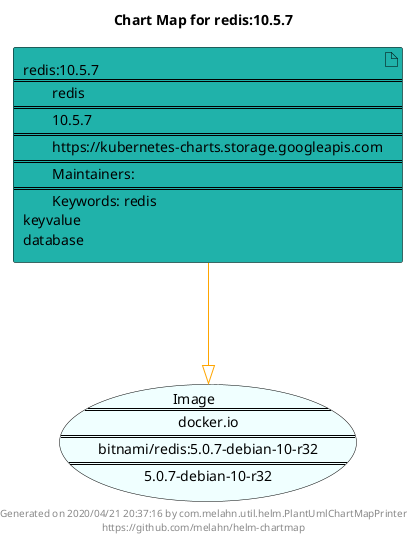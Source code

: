 @startuml
skinparam linetype ortho
skinparam backgroundColor white
skinparam usecaseBorderColor black
skinparam usecaseArrowColor LightSlateGray
skinparam artifactBorderColor black
skinparam artifactArrowColor LightSlateGray

title Chart Map for redis:10.5.7

'There is one referenced Helm Chart
artifact "redis:10.5.7\n====\n\tredis\n====\n\t10.5.7\n====\n\thttps://kubernetes-charts.storage.googleapis.com\n====\n\tMaintainers: \n====\n\tKeywords: redis\nkeyvalue\ndatabase" as redis_10_5_7 #LightSeaGreen

'There is one referenced Docker Image
usecase "Image\n====\n\tdocker.io\n====\n\tbitnami/redis:5.0.7-debian-10-r32\n====\n\t5.0.7-debian-10-r32" as docker_io_bitnami_redis_5_0_7_debian_10_r32 #Azure

'Chart Dependencies
redis_10_5_7--[#orange]-|>docker_io_bitnami_redis_5_0_7_debian_10_r32

center footer Generated on 2020/04/21 20:37:16 by com.melahn.util.helm.PlantUmlChartMapPrinter\nhttps://github.com/melahn/helm-chartmap
@enduml
